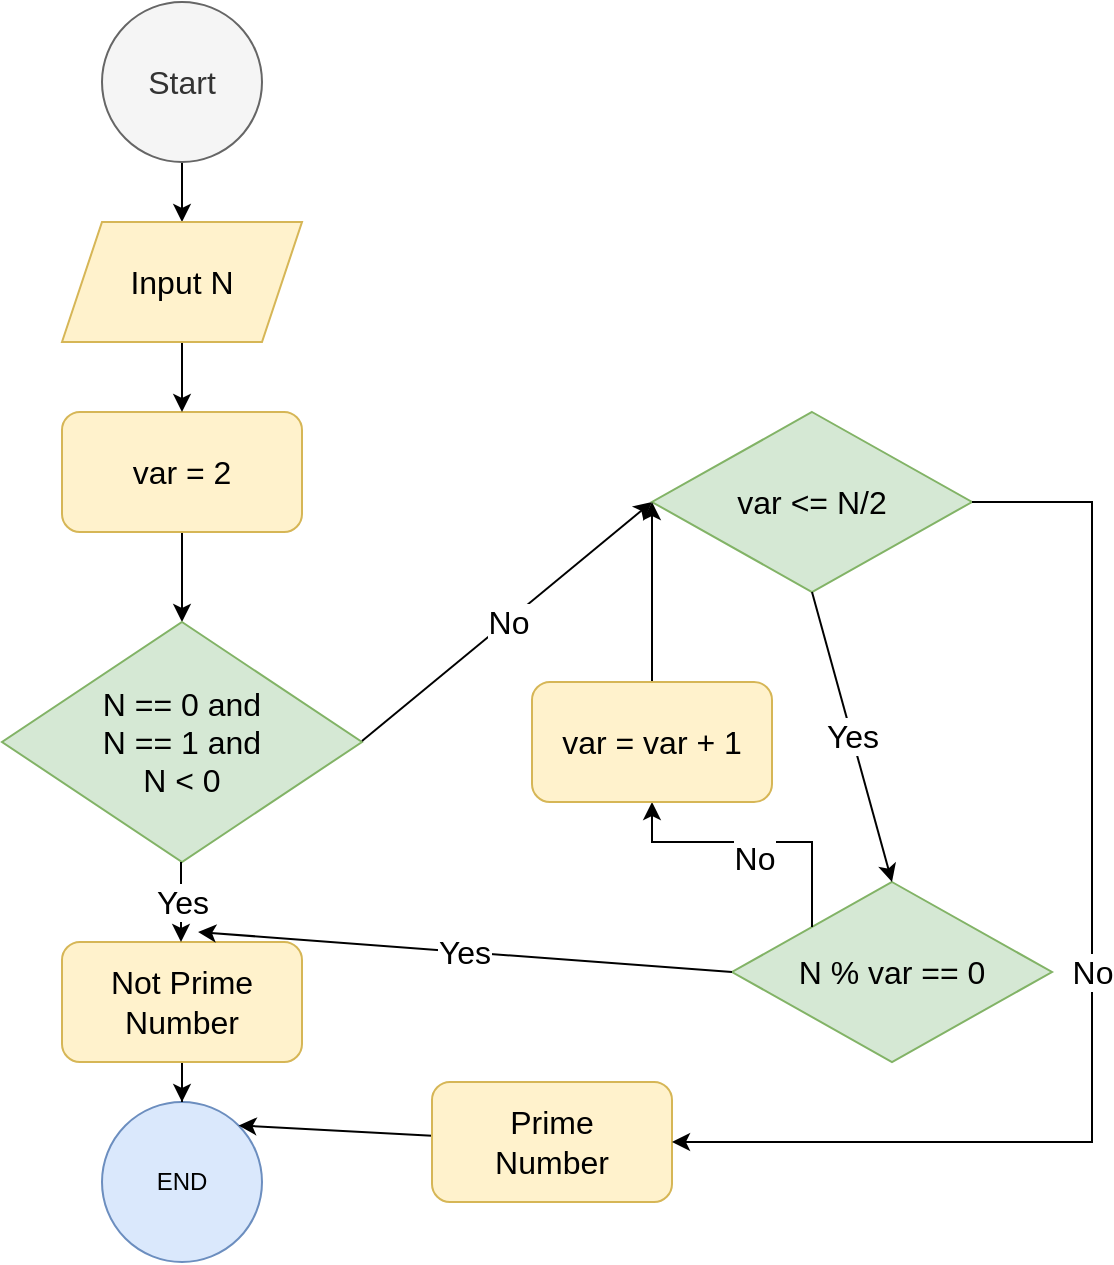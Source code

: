 <mxfile version="19.0.1" type="device"><diagram id="C5RBs43oDa-KdzZeNtuy" name="Page-1"><mxGraphModel dx="1355" dy="1918" grid="1" gridSize="10" guides="1" tooltips="1" connect="1" arrows="1" fold="1" page="1" pageScale="1" pageWidth="827" pageHeight="1169" background="#ffffff" math="0" shadow="0"><root><mxCell id="WIyWlLk6GJQsqaUBKTNV-0"/><mxCell id="WIyWlLk6GJQsqaUBKTNV-1" parent="WIyWlLk6GJQsqaUBKTNV-0"/><mxCell id="_ijr-BcT2QvfaAAX6-gg-39" style="edgeStyle=orthogonalEdgeStyle;rounded=0;orthogonalLoop=1;jettySize=auto;html=1;exitX=0.5;exitY=1;exitDx=0;exitDy=0;entryX=0.5;entryY=0;entryDx=0;entryDy=0;fontSize=16;endArrow=classic;endFill=1;" edge="1" parent="WIyWlLk6GJQsqaUBKTNV-1" source="_ijr-BcT2QvfaAAX6-gg-0" target="_ijr-BcT2QvfaAAX6-gg-37"><mxGeometry relative="1" as="geometry"/></mxCell><mxCell id="_ijr-BcT2QvfaAAX6-gg-0" value="&lt;font style=&quot;font-size: 16px;&quot;&gt;Start&lt;/font&gt;" style="ellipse;whiteSpace=wrap;html=1;aspect=fixed;fillColor=#f5f5f5;fontColor=#333333;strokeColor=#666666;" vertex="1" parent="WIyWlLk6GJQsqaUBKTNV-1"><mxGeometry x="65" y="-190" width="80" height="80" as="geometry"/></mxCell><mxCell id="_ijr-BcT2QvfaAAX6-gg-1" value="END" style="ellipse;whiteSpace=wrap;html=1;aspect=fixed;fillColor=#dae8fc;strokeColor=#6c8ebf;" vertex="1" parent="WIyWlLk6GJQsqaUBKTNV-1"><mxGeometry x="65" y="360" width="80" height="80" as="geometry"/></mxCell><mxCell id="_ijr-BcT2QvfaAAX6-gg-92" style="edgeStyle=orthogonalEdgeStyle;rounded=0;orthogonalLoop=1;jettySize=auto;html=1;entryX=0.5;entryY=0;entryDx=0;entryDy=0;fontSize=16;endArrow=classic;endFill=1;" edge="1" parent="WIyWlLk6GJQsqaUBKTNV-1" source="_ijr-BcT2QvfaAAX6-gg-3" target="_ijr-BcT2QvfaAAX6-gg-9"><mxGeometry relative="1" as="geometry"/></mxCell><mxCell id="_ijr-BcT2QvfaAAX6-gg-3" value="var = 2" style="rounded=1;whiteSpace=wrap;html=1;fontSize=16;fillColor=#fff2cc;strokeColor=#d6b656;" vertex="1" parent="WIyWlLk6GJQsqaUBKTNV-1"><mxGeometry x="45" y="15" width="120" height="60" as="geometry"/></mxCell><mxCell id="_ijr-BcT2QvfaAAX6-gg-9" value="&lt;div&gt;N == 0 and&lt;/div&gt;&lt;div&gt;N == 1 and&lt;/div&gt;&lt;div&gt;N &amp;lt; 0&lt;br&gt;&lt;/div&gt;" style="rhombus;whiteSpace=wrap;html=1;fontSize=16;fillColor=#d5e8d4;strokeColor=#82b366;" vertex="1" parent="WIyWlLk6GJQsqaUBKTNV-1"><mxGeometry x="15" y="120" width="180" height="120" as="geometry"/></mxCell><mxCell id="_ijr-BcT2QvfaAAX6-gg-93" style="edgeStyle=orthogonalEdgeStyle;rounded=0;orthogonalLoop=1;jettySize=auto;html=1;fontSize=16;endArrow=classic;endFill=1;entryX=0.5;entryY=0;entryDx=0;entryDy=0;" edge="1" parent="WIyWlLk6GJQsqaUBKTNV-1" source="_ijr-BcT2QvfaAAX6-gg-37" target="_ijr-BcT2QvfaAAX6-gg-3"><mxGeometry relative="1" as="geometry"><mxPoint x="110" y="10" as="targetPoint"/></mxGeometry></mxCell><mxCell id="_ijr-BcT2QvfaAAX6-gg-37" value="Input N" style="shape=parallelogram;perimeter=parallelogramPerimeter;whiteSpace=wrap;html=1;fixedSize=1;fontSize=16;fillColor=#fff2cc;strokeColor=#d6b656;" vertex="1" parent="WIyWlLk6GJQsqaUBKTNV-1"><mxGeometry x="45" y="-80" width="120" height="60" as="geometry"/></mxCell><mxCell id="_ijr-BcT2QvfaAAX6-gg-78" style="edgeStyle=orthogonalEdgeStyle;rounded=0;orthogonalLoop=1;jettySize=auto;html=1;fontSize=15;endArrow=classic;endFill=1;" edge="1" parent="WIyWlLk6GJQsqaUBKTNV-1" source="_ijr-BcT2QvfaAAX6-gg-40" target="_ijr-BcT2QvfaAAX6-gg-1"><mxGeometry relative="1" as="geometry"/></mxCell><mxCell id="_ijr-BcT2QvfaAAX6-gg-40" value="&lt;div&gt;Not Prime&lt;/div&gt;&lt;div&gt;Number&lt;br&gt;&lt;/div&gt;" style="rounded=1;whiteSpace=wrap;html=1;fontSize=16;fillColor=#fff2cc;strokeColor=#d6b656;" vertex="1" parent="WIyWlLk6GJQsqaUBKTNV-1"><mxGeometry x="45" y="280" width="120" height="60" as="geometry"/></mxCell><mxCell id="_ijr-BcT2QvfaAAX6-gg-79" value="No" style="endArrow=classic;html=1;rounded=0;fontSize=16;entryX=0;entryY=0.5;entryDx=0;entryDy=0;" edge="1" parent="WIyWlLk6GJQsqaUBKTNV-1" target="_ijr-BcT2QvfaAAX6-gg-83"><mxGeometry relative="1" as="geometry"><mxPoint x="195" y="179.5" as="sourcePoint"/><mxPoint x="240" y="100" as="targetPoint"/></mxGeometry></mxCell><mxCell id="_ijr-BcT2QvfaAAX6-gg-81" value="Yes" style="endArrow=classic;html=1;rounded=0;fontSize=16;" edge="1" parent="WIyWlLk6GJQsqaUBKTNV-1"><mxGeometry relative="1" as="geometry"><mxPoint x="104.5" y="240" as="sourcePoint"/><mxPoint x="104.5" y="280" as="targetPoint"/></mxGeometry></mxCell><mxCell id="_ijr-BcT2QvfaAAX6-gg-83" value="var &amp;lt;= N/2" style="rhombus;whiteSpace=wrap;html=1;fontSize=16;fillColor=#d5e8d4;strokeColor=#82b366;" vertex="1" parent="WIyWlLk6GJQsqaUBKTNV-1"><mxGeometry x="340" y="15" width="160" height="90" as="geometry"/></mxCell><mxCell id="_ijr-BcT2QvfaAAX6-gg-86" value="N % var == 0" style="rhombus;whiteSpace=wrap;html=1;fontSize=16;fillColor=#d5e8d4;strokeColor=#82b366;" vertex="1" parent="WIyWlLk6GJQsqaUBKTNV-1"><mxGeometry x="380" y="250" width="160" height="90" as="geometry"/></mxCell><mxCell id="_ijr-BcT2QvfaAAX6-gg-87" value="Yes" style="endArrow=classic;html=1;rounded=0;fontSize=16;exitX=0.5;exitY=1;exitDx=0;exitDy=0;entryX=0.5;entryY=0;entryDx=0;entryDy=0;" edge="1" parent="WIyWlLk6GJQsqaUBKTNV-1" source="_ijr-BcT2QvfaAAX6-gg-83" target="_ijr-BcT2QvfaAAX6-gg-86"><mxGeometry relative="1" as="geometry"><mxPoint x="114.5" y="250" as="sourcePoint"/><mxPoint x="420" y="130" as="targetPoint"/></mxGeometry></mxCell><mxCell id="_ijr-BcT2QvfaAAX6-gg-88" value="Yes" style="endArrow=classic;html=1;rounded=0;fontSize=16;entryX=0.567;entryY=-0.083;entryDx=0;entryDy=0;entryPerimeter=0;exitX=0;exitY=0.5;exitDx=0;exitDy=0;" edge="1" parent="WIyWlLk6GJQsqaUBKTNV-1" source="_ijr-BcT2QvfaAAX6-gg-86" target="_ijr-BcT2QvfaAAX6-gg-40"><mxGeometry relative="1" as="geometry"><mxPoint x="430" y="115" as="sourcePoint"/><mxPoint x="320" y="290" as="targetPoint"/></mxGeometry></mxCell><mxCell id="_ijr-BcT2QvfaAAX6-gg-89" value="No" style="endArrow=classic;html=1;rounded=0;fontSize=16;exitX=0;exitY=0;exitDx=0;exitDy=0;entryX=0.5;entryY=1;entryDx=0;entryDy=0;edgeStyle=orthogonalEdgeStyle;" edge="1" parent="WIyWlLk6GJQsqaUBKTNV-1" source="_ijr-BcT2QvfaAAX6-gg-86" target="_ijr-BcT2QvfaAAX6-gg-90"><mxGeometry x="0.007" y="8" relative="1" as="geometry"><mxPoint x="378.96" y="90.97" as="sourcePoint"/><mxPoint x="520" y="-40" as="targetPoint"/><mxPoint as="offset"/></mxGeometry></mxCell><mxCell id="_ijr-BcT2QvfaAAX6-gg-95" style="rounded=0;orthogonalLoop=1;jettySize=auto;html=1;fontSize=16;endArrow=classic;endFill=1;entryX=0;entryY=0.5;entryDx=0;entryDy=0;" edge="1" parent="WIyWlLk6GJQsqaUBKTNV-1" source="_ijr-BcT2QvfaAAX6-gg-90" target="_ijr-BcT2QvfaAAX6-gg-83"><mxGeometry relative="1" as="geometry"><mxPoint x="330" y="80" as="targetPoint"/></mxGeometry></mxCell><mxCell id="_ijr-BcT2QvfaAAX6-gg-90" value="var = var + 1" style="rounded=1;whiteSpace=wrap;html=1;fontSize=16;fillColor=#fff2cc;strokeColor=#d6b656;" vertex="1" parent="WIyWlLk6GJQsqaUBKTNV-1"><mxGeometry x="280" y="150" width="120" height="60" as="geometry"/></mxCell><mxCell id="_ijr-BcT2QvfaAAX6-gg-97" style="edgeStyle=none;rounded=0;orthogonalLoop=1;jettySize=auto;html=1;entryX=1;entryY=0;entryDx=0;entryDy=0;fontSize=16;endArrow=classic;endFill=1;" edge="1" parent="WIyWlLk6GJQsqaUBKTNV-1" source="_ijr-BcT2QvfaAAX6-gg-96" target="_ijr-BcT2QvfaAAX6-gg-1"><mxGeometry relative="1" as="geometry"/></mxCell><mxCell id="_ijr-BcT2QvfaAAX6-gg-96" value="&lt;div&gt;Prime&lt;/div&gt;&lt;div&gt;Number&lt;br&gt;&lt;/div&gt;" style="rounded=1;whiteSpace=wrap;html=1;fontSize=16;fillColor=#fff2cc;strokeColor=#d6b656;" vertex="1" parent="WIyWlLk6GJQsqaUBKTNV-1"><mxGeometry x="230" y="350" width="120" height="60" as="geometry"/></mxCell><mxCell id="_ijr-BcT2QvfaAAX6-gg-98" value="No" style="endArrow=classic;html=1;rounded=0;fontSize=16;entryX=1;entryY=0.5;entryDx=0;entryDy=0;exitX=1;exitY=0.5;exitDx=0;exitDy=0;" edge="1" parent="WIyWlLk6GJQsqaUBKTNV-1" source="_ijr-BcT2QvfaAAX6-gg-83" target="_ijr-BcT2QvfaAAX6-gg-96"><mxGeometry relative="1" as="geometry"><mxPoint x="560" y="380" as="sourcePoint"/><mxPoint x="350" y="70" as="targetPoint"/><Array as="points"><mxPoint x="560" y="60"/><mxPoint x="560" y="380"/></Array></mxGeometry></mxCell></root></mxGraphModel></diagram></mxfile>